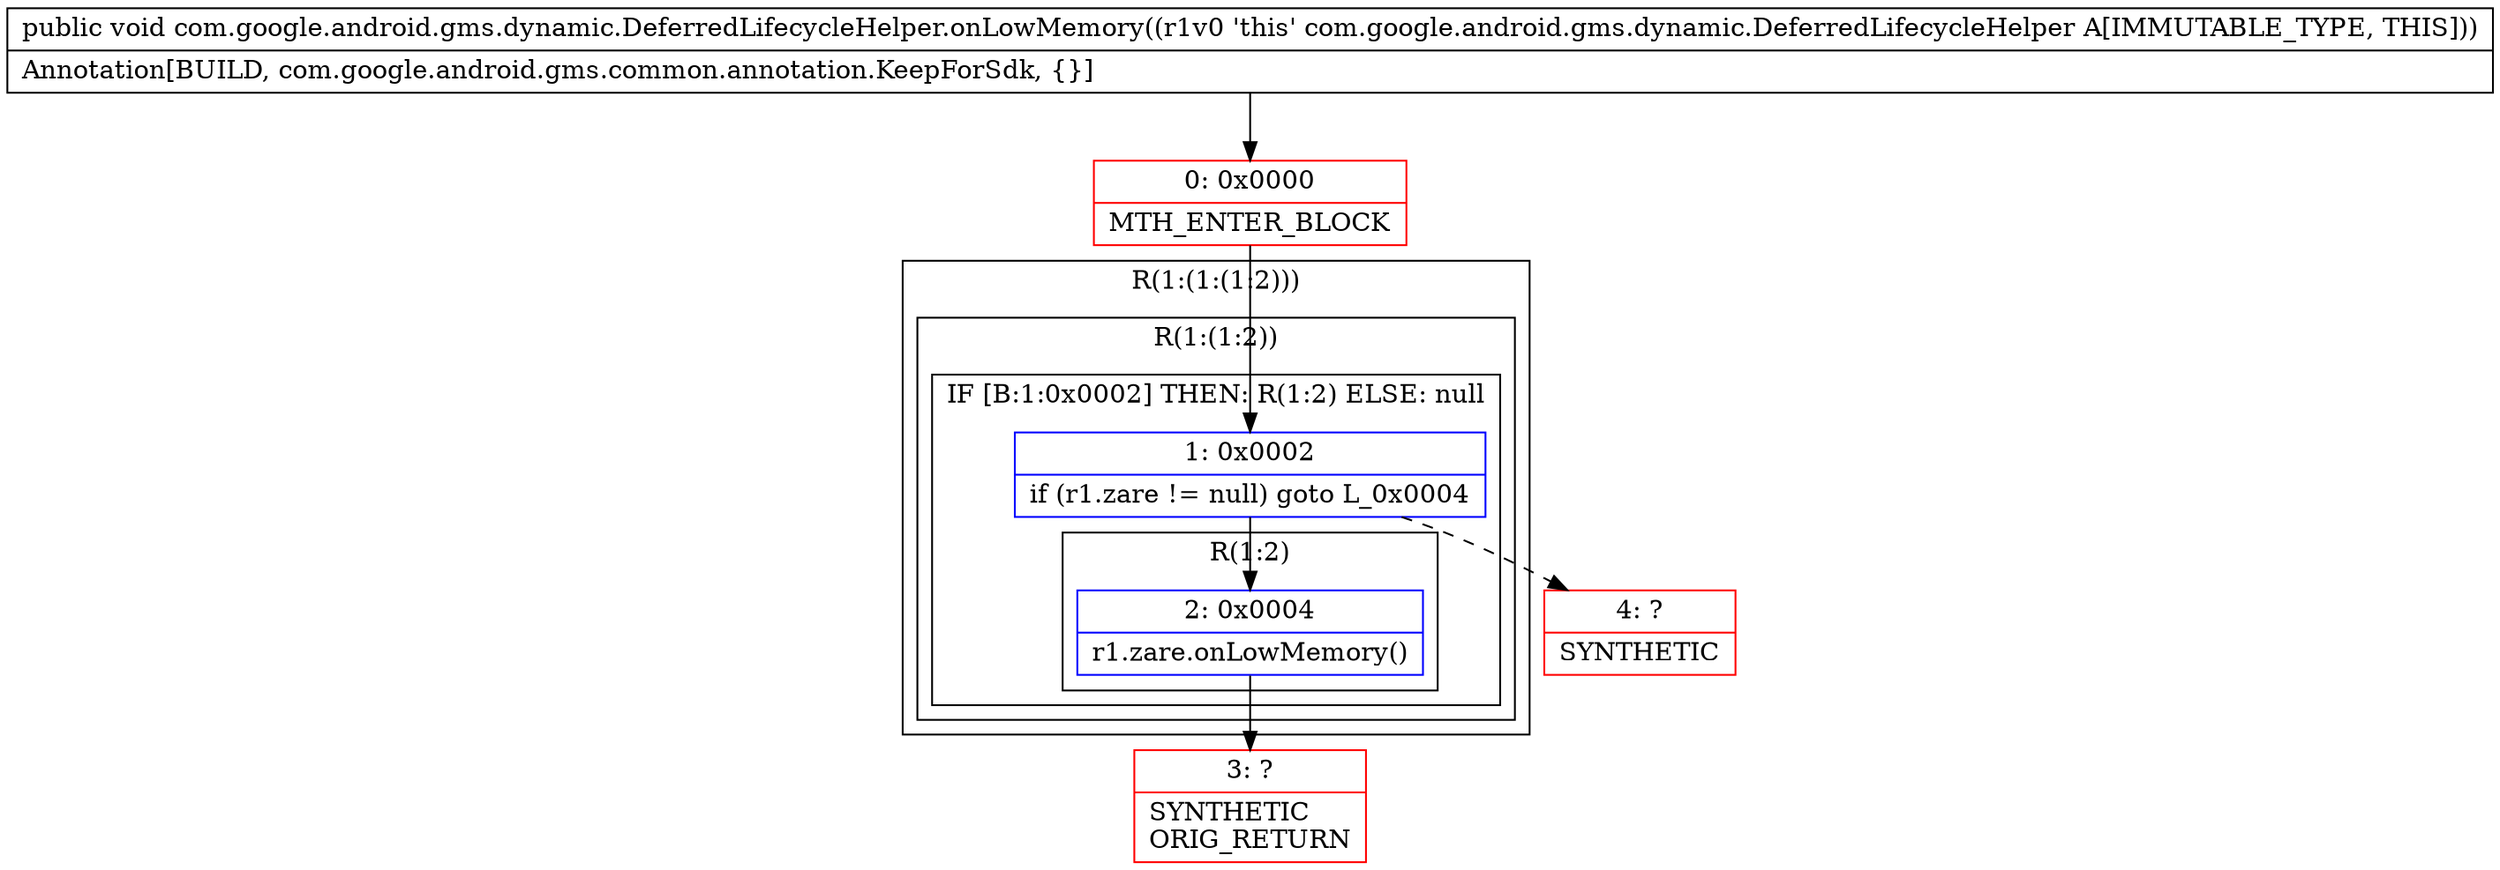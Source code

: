 digraph "CFG forcom.google.android.gms.dynamic.DeferredLifecycleHelper.onLowMemory()V" {
subgraph cluster_Region_1434911382 {
label = "R(1:(1:(1:2)))";
node [shape=record,color=blue];
subgraph cluster_Region_1774707042 {
label = "R(1:(1:2))";
node [shape=record,color=blue];
subgraph cluster_IfRegion_502035068 {
label = "IF [B:1:0x0002] THEN: R(1:2) ELSE: null";
node [shape=record,color=blue];
Node_1 [shape=record,label="{1\:\ 0x0002|if (r1.zare != null) goto L_0x0004\l}"];
subgraph cluster_Region_1588226539 {
label = "R(1:2)";
node [shape=record,color=blue];
Node_2 [shape=record,label="{2\:\ 0x0004|r1.zare.onLowMemory()\l}"];
}
}
}
}
Node_0 [shape=record,color=red,label="{0\:\ 0x0000|MTH_ENTER_BLOCK\l}"];
Node_3 [shape=record,color=red,label="{3\:\ ?|SYNTHETIC\lORIG_RETURN\l}"];
Node_4 [shape=record,color=red,label="{4\:\ ?|SYNTHETIC\l}"];
MethodNode[shape=record,label="{public void com.google.android.gms.dynamic.DeferredLifecycleHelper.onLowMemory((r1v0 'this' com.google.android.gms.dynamic.DeferredLifecycleHelper A[IMMUTABLE_TYPE, THIS]))  | Annotation[BUILD, com.google.android.gms.common.annotation.KeepForSdk, \{\}]\l}"];
MethodNode -> Node_0;
Node_1 -> Node_2;
Node_1 -> Node_4[style=dashed];
Node_2 -> Node_3;
Node_0 -> Node_1;
}

